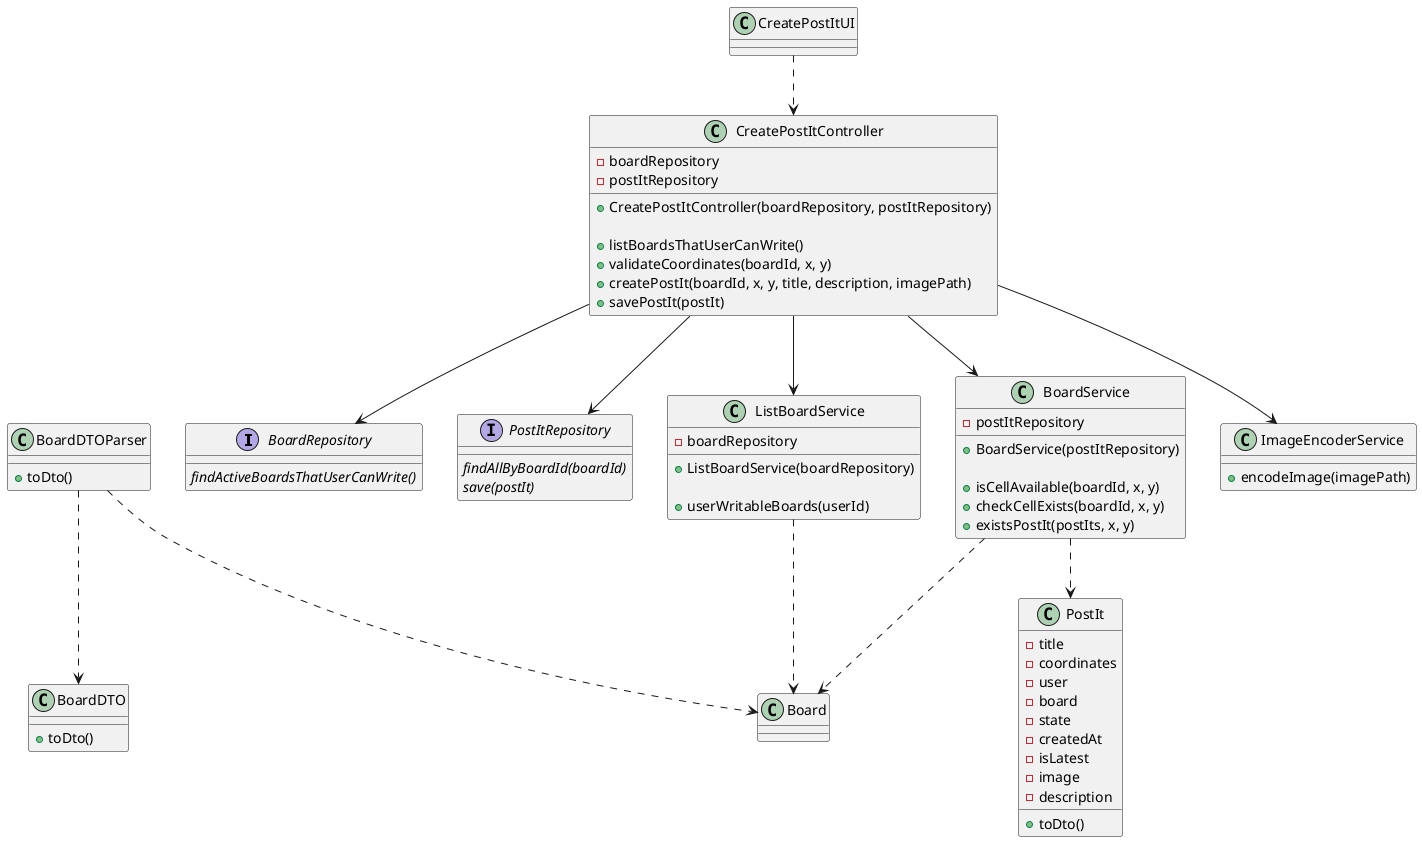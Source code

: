 @startuml US3006_CD

interface BoardRepository {
  {abstract} findActiveBoardsThatUserCanWrite()
}

interface PostItRepository {
  {abstract} findAllByBoardId(boardId)
  {abstract} save(postIt)
}

class ListBoardService {
  - boardRepository

  + ListBoardService(boardRepository)

  + userWritableBoards(userId)
}

class BoardService {
  - postItRepository

  + BoardService(postItRepository)

  + isCellAvailable(boardId, x, y)
  + checkCellExists(boardId, x, y)
  + existsPostIt(postIts, x, y)
}

class ImageEncoderService{
  + encodeImage(imagePath)
}

class CreatePostItUI {}

class CreatePostItController {
  - boardRepository
  - postItRepository

  + CreatePostItController(boardRepository, postItRepository)

  + listBoardsThatUserCanWrite()
  + validateCoordinates(boardId, x, y)
  + createPostIt(boardId, x, y, title, description, imagePath)
  + savePostIt(postIt)
}

class PostIt {
  - title
  - coordinates
  - user
  - board
  - state
  - createdAt
  - isLatest
  - image
  - description

  + toDto()
}

class Board {
}


class BoardDTO {
  + toDto()
}

class BoardDTOParser {
  + toDto()
}


CreatePostItUI ..> CreatePostItController
CreatePostItController --> ListBoardService
CreatePostItController --> BoardService
CreatePostItController --> ImageEncoderService

ListBoardService ..> Board
CreatePostItController --> PostItRepository
CreatePostItController --> BoardRepository

BoardService ..> PostIt
BoardService ..> Board
BoardDTOParser ..> BoardDTO
BoardDTOParser ..> Board

@enduml
